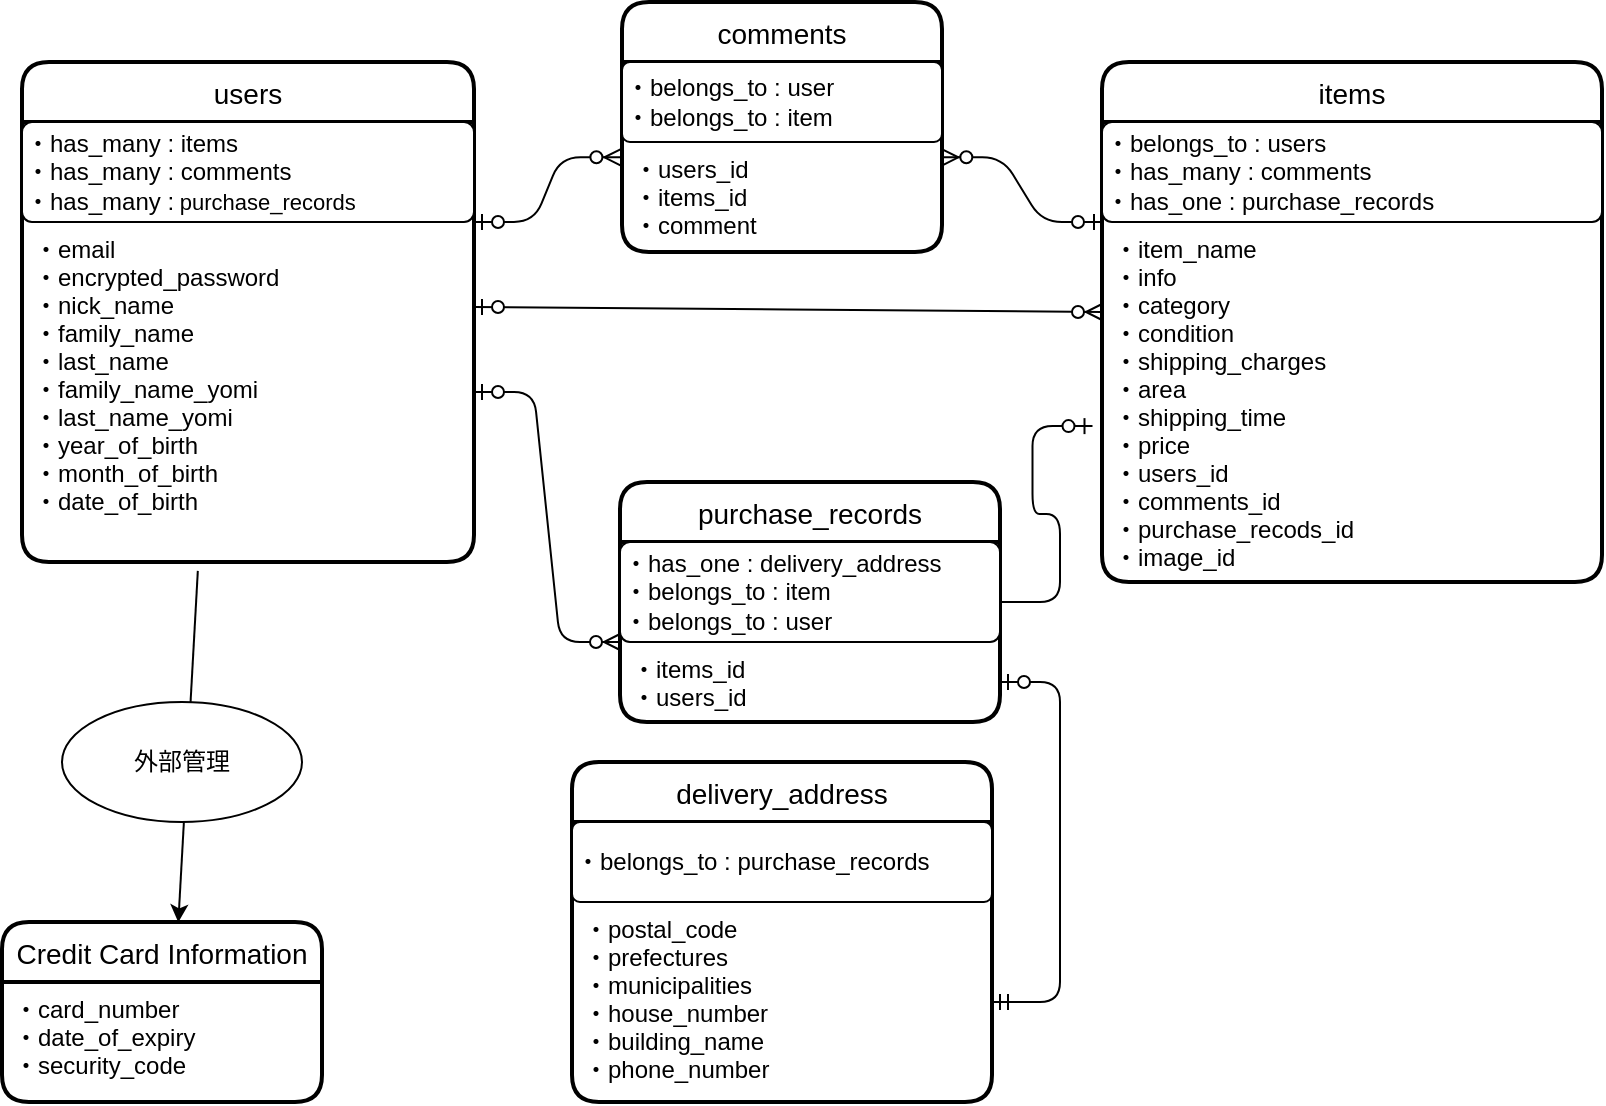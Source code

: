 <mxfile>
    <diagram id="r_ljXQRNc75BdvhtMj6h" name="ページ1">
        <mxGraphModel dx="723" dy="426" grid="1" gridSize="10" guides="1" tooltips="1" connect="1" arrows="1" fold="1" page="1" pageScale="1" pageWidth="827" pageHeight="1169" math="0" shadow="0">
            <root>
                <mxCell id="0"/>
                <mxCell id="1" parent="0"/>
                <mxCell id="4" value="items" style="swimlane;childLayout=stackLayout;horizontal=1;startSize=30;horizontalStack=0;rounded=1;fontSize=14;fontStyle=0;strokeWidth=2;resizeParent=0;resizeLast=1;shadow=0;dashed=0;align=center;" parent="1" vertex="1">
                    <mxGeometry x="560" y="40" width="250" height="260" as="geometry"/>
                </mxCell>
                <mxCell id="46" value="&lt;span&gt;・belongs_to : users&lt;/span&gt;&lt;br&gt;&lt;span&gt;・has_many : comments&lt;br&gt;・has_one : purchase_records&lt;br&gt;&lt;/span&gt;" style="rounded=1;arcSize=10;whiteSpace=wrap;html=1;align=left;" vertex="1" parent="4">
                    <mxGeometry y="30" width="250" height="50" as="geometry"/>
                </mxCell>
                <mxCell id="5" value="・item_name&#10;・info&#10;・category&#10;・condition&#10;・shipping_charges&#10;・area&#10;・shipping_time&#10;・price&#10;・users_id&#10;・comments_id&#10;・purchase_recods_id&#10;・image_id" style="align=left;strokeColor=none;fillColor=none;spacingLeft=4;fontSize=12;verticalAlign=top;resizable=0;rotatable=0;part=1;" parent="4" vertex="1">
                    <mxGeometry y="80" width="250" height="180" as="geometry"/>
                </mxCell>
                <mxCell id="11" value="Credit Card Information" style="swimlane;childLayout=stackLayout;horizontal=1;startSize=30;horizontalStack=0;rounded=1;fontSize=14;fontStyle=0;strokeWidth=2;resizeParent=0;resizeLast=1;shadow=0;dashed=0;align=center;" parent="1" vertex="1">
                    <mxGeometry x="10" y="470" width="160" height="90" as="geometry"/>
                </mxCell>
                <mxCell id="12" value="・card_number&#10;・date_of_expiry&#10;・security_code&#10;" style="align=left;strokeColor=none;fillColor=none;spacingLeft=4;fontSize=12;verticalAlign=top;resizable=0;rotatable=0;part=1;" parent="11" vertex="1">
                    <mxGeometry y="30" width="160" height="60" as="geometry"/>
                </mxCell>
                <mxCell id="13" value="delivery_address" style="swimlane;childLayout=stackLayout;horizontal=1;startSize=30;horizontalStack=0;rounded=1;fontSize=14;fontStyle=0;strokeWidth=2;resizeParent=0;resizeLast=1;shadow=0;dashed=0;align=center;" parent="1" vertex="1">
                    <mxGeometry x="295" y="390" width="210" height="170" as="geometry">
                        <mxRectangle y="30" width="160" height="30" as="alternateBounds"/>
                    </mxGeometry>
                </mxCell>
                <mxCell id="55" value="・belongs_to : purchase_records" style="rounded=1;arcSize=10;whiteSpace=wrap;html=1;align=left;" vertex="1" parent="13">
                    <mxGeometry y="30" width="210" height="40" as="geometry"/>
                </mxCell>
                <mxCell id="14" value="・postal_code&#10;・prefectures&#10;・municipalities&#10;・house_number&#10;・building_name&#10;・phone_number" style="align=left;strokeColor=none;fillColor=none;spacingLeft=4;fontSize=12;verticalAlign=top;resizable=0;rotatable=0;part=1;" parent="13" vertex="1">
                    <mxGeometry y="70" width="210" height="100" as="geometry"/>
                </mxCell>
                <mxCell id="25" value="" style="edgeStyle=entityRelationEdgeStyle;fontSize=12;html=1;endArrow=ERzeroToMany;startArrow=ERzeroToOne;curved=1;exitX=1;exitY=0.25;exitDx=0;exitDy=0;entryX=0;entryY=0.25;entryDx=0;entryDy=0;" parent="1" source="3" target="5" edge="1">
                    <mxGeometry width="100" height="100" relative="1" as="geometry">
                        <mxPoint x="280" y="190" as="sourcePoint"/>
                        <mxPoint x="540" y="160" as="targetPoint"/>
                    </mxGeometry>
                </mxCell>
                <mxCell id="31" style="edgeStyle=none;html=1;entryX=0.551;entryY=0.002;entryDx=0;entryDy=0;entryPerimeter=0;exitX=0.389;exitY=1.026;exitDx=0;exitDy=0;exitPerimeter=0;" parent="1" source="3" target="11" edge="1">
                    <mxGeometry relative="1" as="geometry">
                        <mxPoint x="98" y="310" as="sourcePoint"/>
                    </mxGeometry>
                </mxCell>
                <mxCell id="37" value="comments" style="swimlane;childLayout=stackLayout;horizontal=1;startSize=30;horizontalStack=0;rounded=1;fontSize=14;fontStyle=0;strokeWidth=2;resizeParent=0;resizeLast=1;shadow=0;dashed=0;align=center;" parent="1" vertex="1">
                    <mxGeometry x="320" y="10" width="160" height="125" as="geometry"/>
                </mxCell>
                <mxCell id="49" value="&lt;span&gt;・belongs_to : user&lt;/span&gt;&lt;br&gt;&lt;div&gt;&lt;span&gt;・belongs_to : item&lt;/span&gt;&lt;/div&gt;" style="rounded=1;arcSize=10;whiteSpace=wrap;html=1;align=left;" vertex="1" parent="37">
                    <mxGeometry y="30" width="160" height="40" as="geometry"/>
                </mxCell>
                <mxCell id="38" value="・users_id&#10;・items_id&#10;・comment" style="align=left;strokeColor=none;fillColor=none;spacingLeft=4;fontSize=12;verticalAlign=top;resizable=0;rotatable=0;part=1;" parent="37" vertex="1">
                    <mxGeometry y="70" width="160" height="55" as="geometry"/>
                </mxCell>
                <mxCell id="51" value="" style="edgeStyle=entityRelationEdgeStyle;fontSize=12;html=1;endArrow=ERzeroToMany;startArrow=ERzeroToOne;exitX=1;exitY=0;exitDx=0;exitDy=0;entryX=-0.005;entryY=0.139;entryDx=0;entryDy=0;entryPerimeter=0;" edge="1" parent="1" source="3" target="38">
                    <mxGeometry width="100" height="100" relative="1" as="geometry">
                        <mxPoint x="490" y="520" as="sourcePoint"/>
                        <mxPoint x="590" y="420" as="targetPoint"/>
                    </mxGeometry>
                </mxCell>
                <mxCell id="52" value="" style="edgeStyle=entityRelationEdgeStyle;fontSize=12;html=1;endArrow=ERzeroToMany;startArrow=ERzeroToOne;entryX=0;entryY=0;entryDx=0;entryDy=0;" edge="1" parent="1" source="3" target="70">
                    <mxGeometry width="100" height="100" relative="1" as="geometry">
                        <mxPoint x="250" y="230" as="sourcePoint"/>
                        <mxPoint x="290" y="450" as="targetPoint"/>
                    </mxGeometry>
                </mxCell>
                <mxCell id="53" value="" style="edgeStyle=entityRelationEdgeStyle;fontSize=12;html=1;endArrow=ERzeroToMany;startArrow=ERzeroToOne;entryX=1.001;entryY=0.139;entryDx=0;entryDy=0;exitX=0;exitY=0;exitDx=0;exitDy=0;entryPerimeter=0;" edge="1" parent="1" source="5" target="38">
                    <mxGeometry width="100" height="100" relative="1" as="geometry">
                        <mxPoint x="590" y="435" as="sourcePoint"/>
                        <mxPoint x="690" y="335" as="targetPoint"/>
                    </mxGeometry>
                </mxCell>
                <mxCell id="54" value="外部管理" style="ellipse;whiteSpace=wrap;html=1;" vertex="1" parent="1">
                    <mxGeometry x="40" y="360" width="120" height="60" as="geometry"/>
                </mxCell>
                <mxCell id="69" value="purchase_records" style="swimlane;childLayout=stackLayout;horizontal=1;startSize=30;horizontalStack=0;rounded=1;fontSize=14;fontStyle=0;strokeWidth=2;resizeParent=0;resizeLast=1;shadow=0;dashed=0;align=center;" vertex="1" parent="1">
                    <mxGeometry x="319" y="250" width="190" height="120" as="geometry"/>
                </mxCell>
                <mxCell id="73" value="・has_one : delivery_address&lt;br&gt;・belongs_to : item&lt;br&gt;・belongs_to : user" style="rounded=1;arcSize=10;whiteSpace=wrap;html=1;align=left;" vertex="1" parent="69">
                    <mxGeometry y="30" width="190" height="50" as="geometry"/>
                </mxCell>
                <mxCell id="70" value="・items_id&#10;・users_id" style="align=left;strokeColor=none;fillColor=none;spacingLeft=4;fontSize=12;verticalAlign=top;resizable=0;rotatable=0;part=1;" vertex="1" parent="69">
                    <mxGeometry y="80" width="190" height="40" as="geometry"/>
                </mxCell>
                <mxCell id="72" value="" style="edgeStyle=entityRelationEdgeStyle;fontSize=12;html=1;endArrow=ERzeroToOne;startArrow=ERmandOne;exitX=1;exitY=0.5;exitDx=0;exitDy=0;" edge="1" parent="1" source="14" target="70">
                    <mxGeometry width="100" height="100" relative="1" as="geometry">
                        <mxPoint x="460" y="680" as="sourcePoint"/>
                        <mxPoint x="560" y="580" as="targetPoint"/>
                    </mxGeometry>
                </mxCell>
                <mxCell id="76" value="" style="edgeStyle=entityRelationEdgeStyle;fontSize=12;html=1;endArrow=ERzeroToOne;endFill=1;exitX=1;exitY=0.5;exitDx=0;exitDy=0;entryX=-0.019;entryY=0.567;entryDx=0;entryDy=0;entryPerimeter=0;" edge="1" parent="1" source="69" target="5">
                    <mxGeometry width="100" height="100" relative="1" as="geometry">
                        <mxPoint x="520" y="390" as="sourcePoint"/>
                        <mxPoint x="620" y="290" as="targetPoint"/>
                    </mxGeometry>
                </mxCell>
                <mxCell id="2" value="users" style="swimlane;childLayout=stackLayout;horizontal=1;startSize=30;horizontalStack=0;rounded=1;fontSize=14;fontStyle=0;strokeWidth=2;resizeParent=0;resizeLast=1;shadow=0;dashed=0;align=center;" parent="1" vertex="1">
                    <mxGeometry x="20" y="40" width="226" height="250" as="geometry"/>
                </mxCell>
                <mxCell id="45" value="・has_many : items&lt;br&gt;・has_many : comments&lt;br&gt;・has_many :&lt;font&gt;&lt;span style=&quot;font-size: 10px&quot;&gt;&amp;nbsp;&lt;/span&gt;&lt;span style=&quot;text-align: center&quot;&gt;&lt;font style=&quot;font-size: 11px&quot;&gt;purchase_records&lt;/font&gt;&lt;/span&gt;&lt;/font&gt;" style="rounded=1;arcSize=10;whiteSpace=wrap;html=1;align=left;" vertex="1" parent="2">
                    <mxGeometry y="30" width="226" height="50" as="geometry"/>
                </mxCell>
                <mxCell id="3" value="・email&#10;・encrypted_password&#10;・nick_name&#10;・family_name&#10;・last_name&#10;・family_name_yomi&#10;・last_name_yomi&#10;・year_of_birth&#10;・month_of_birth&#10;・date_of_birth" style="align=left;strokeColor=none;fillColor=none;spacingLeft=4;fontSize=12;verticalAlign=top;resizable=0;rotatable=0;part=1;" parent="2" vertex="1">
                    <mxGeometry y="80" width="226" height="170" as="geometry"/>
                </mxCell>
            </root>
        </mxGraphModel>
    </diagram>
</mxfile>